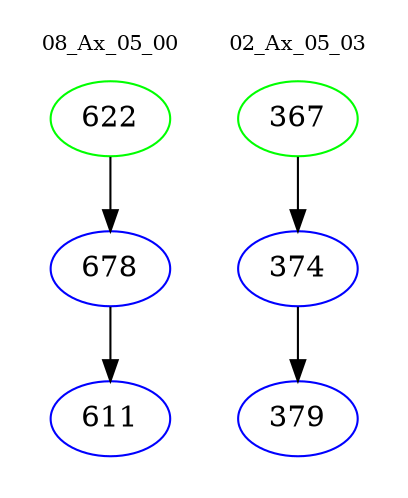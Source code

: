 digraph{
subgraph cluster_0 {
color = white
label = "08_Ax_05_00";
fontsize=10;
T0_622 [label="622", color="green"]
T0_622 -> T0_678 [color="black"]
T0_678 [label="678", color="blue"]
T0_678 -> T0_611 [color="black"]
T0_611 [label="611", color="blue"]
}
subgraph cluster_1 {
color = white
label = "02_Ax_05_03";
fontsize=10;
T1_367 [label="367", color="green"]
T1_367 -> T1_374 [color="black"]
T1_374 [label="374", color="blue"]
T1_374 -> T1_379 [color="black"]
T1_379 [label="379", color="blue"]
}
}
